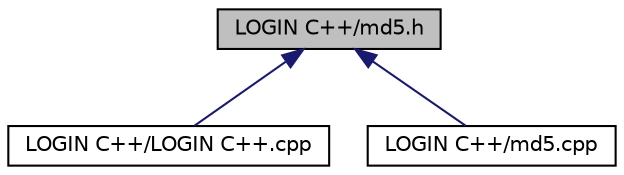 digraph "LOGIN C++/md5.h"
{
 // LATEX_PDF_SIZE
  edge [fontname="Helvetica",fontsize="10",labelfontname="Helvetica",labelfontsize="10"];
  node [fontname="Helvetica",fontsize="10",shape=record];
  Node1 [label="LOGIN C++/md5.h",height=0.2,width=0.4,color="black", fillcolor="grey75", style="filled", fontcolor="black",tooltip="md5.h contains the md5 class and its functions."];
  Node1 -> Node2 [dir="back",color="midnightblue",fontsize="10",style="solid",fontname="Helvetica"];
  Node2 [label="LOGIN C++/LOGIN C++.cpp",height=0.2,width=0.4,color="black", fillcolor="white", style="filled",URL="$_l_o_g_i_n_01_c_09_09_8cpp.html",tooltip=" "];
  Node1 -> Node3 [dir="back",color="midnightblue",fontsize="10",style="solid",fontname="Helvetica"];
  Node3 [label="LOGIN C++/md5.cpp",height=0.2,width=0.4,color="black", fillcolor="white", style="filled",URL="$md5_8cpp.html",tooltip="md5.cpp contains the md5 class and its functions."];
}
